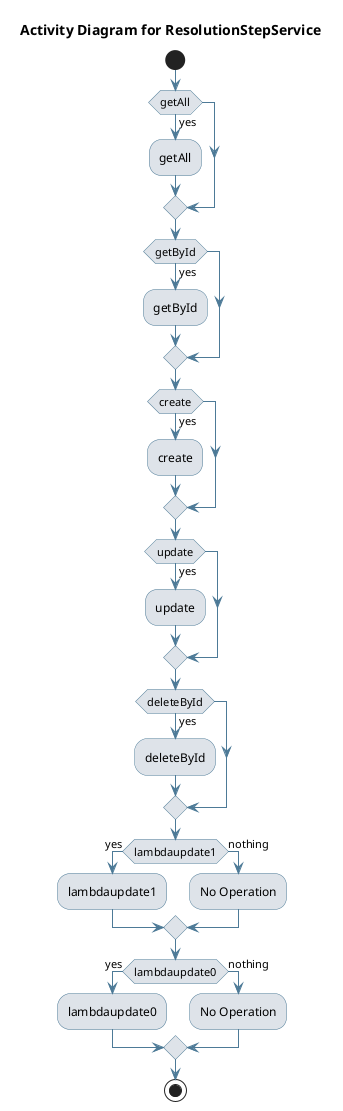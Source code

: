 @startuml
skinparam activity {
 BackgroundColor #DEE3E9 
 BorderColor #4D7A97 
 ArrowColor #4D7A97 
}
!pragma useVerticalIf on
start
title Activity Diagram for ResolutionStepService

if (getAll) then (yes)
:getAll;
endif
if (getById) then (yes)
:getById;
endif
if (create) then (yes)
:create;
endif
if (update) then (yes)
:update;
endif
if (deleteById) then (yes)
:deleteById;
endif
if (lambdaupdate1) then (yes)
:lambdaupdate1;
else (nothing)
:No Operation;
endif
if (lambdaupdate0) then (yes)
:lambdaupdate0;
else (nothing)
:No Operation;
endif
stop
@enduml
